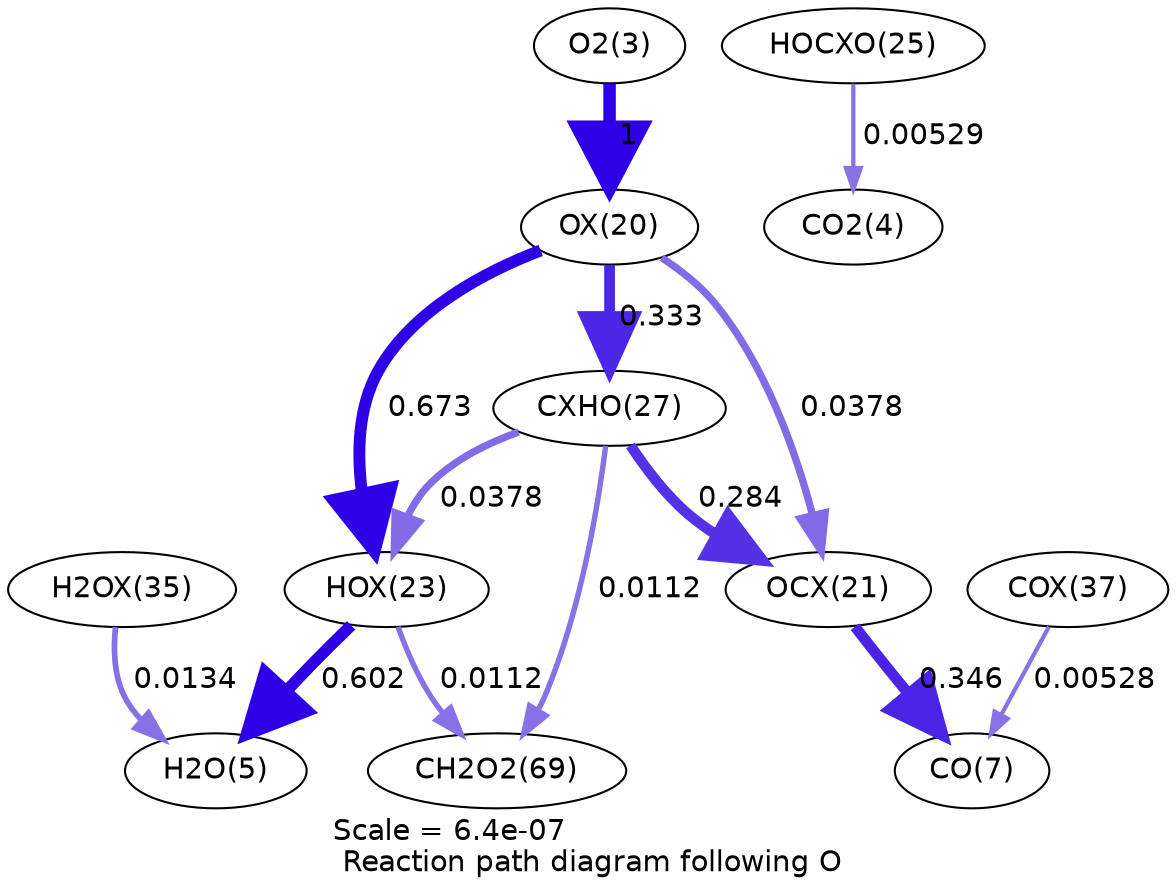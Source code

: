 digraph reaction_paths {
center=1;
s5 -> s25[fontname="Helvetica", penwidth=6, arrowsize=3, color="0.7, 1.5, 0.9"
, label=" 1"];
s25 -> s28[fontname="Helvetica", penwidth=5.7, arrowsize=2.85, color="0.7, 1.17, 0.9"
, label=" 0.673"];
s25 -> s32[fontname="Helvetica", penwidth=5.17, arrowsize=2.59, color="0.7, 0.833, 0.9"
, label=" 0.333"];
s25 -> s26[fontname="Helvetica", penwidth=3.53, arrowsize=1.76, color="0.7, 0.538, 0.9"
, label=" 0.0378"];
s28 -> s7[fontname="Helvetica", penwidth=5.62, arrowsize=2.81, color="0.7, 1.1, 0.9"
, label=" 0.602"];
s32 -> s28[fontname="Helvetica", penwidth=3.53, arrowsize=1.76, color="0.7, 0.538, 0.9"
, label=" 0.0378"];
s28 -> s21[fontname="Helvetica", penwidth=2.61, arrowsize=1.3, color="0.7, 0.511, 0.9"
, label=" 0.0112"];
s35 -> s7[fontname="Helvetica", penwidth=2.74, arrowsize=1.37, color="0.7, 0.513, 0.9"
, label=" 0.0134"];
s32 -> s26[fontname="Helvetica", penwidth=5.05, arrowsize=2.53, color="0.7, 0.784, 0.9"
, label=" 0.284"];
s32 -> s21[fontname="Helvetica", penwidth=2.61, arrowsize=1.3, color="0.7, 0.511, 0.9"
, label=" 0.0112"];
s26 -> s9[fontname="Helvetica", penwidth=5.2, arrowsize=2.6, color="0.7, 0.846, 0.9"
, label=" 0.346"];
s37 -> s9[fontname="Helvetica", penwidth=2.04, arrowsize=1.02, color="0.7, 0.505, 0.9"
, label=" 0.00528"];
s30 -> s6[fontname="Helvetica", penwidth=2.04, arrowsize=1.02, color="0.7, 0.505, 0.9"
, label=" 0.00529"];
s5 [ fontname="Helvetica", label="O2(3)"];
s6 [ fontname="Helvetica", label="CO2(4)"];
s7 [ fontname="Helvetica", label="H2O(5)"];
s9 [ fontname="Helvetica", label="CO(7)"];
s21 [ fontname="Helvetica", label="CH2O2(69)"];
s25 [ fontname="Helvetica", label="OX(20)"];
s26 [ fontname="Helvetica", label="OCX(21)"];
s28 [ fontname="Helvetica", label="HOX(23)"];
s30 [ fontname="Helvetica", label="HOCXO(25)"];
s32 [ fontname="Helvetica", label="CXHO(27)"];
s35 [ fontname="Helvetica", label="H2OX(35)"];
s37 [ fontname="Helvetica", label="COX(37)"];
 label = "Scale = 6.4e-07\l Reaction path diagram following O";
 fontname = "Helvetica";
}
